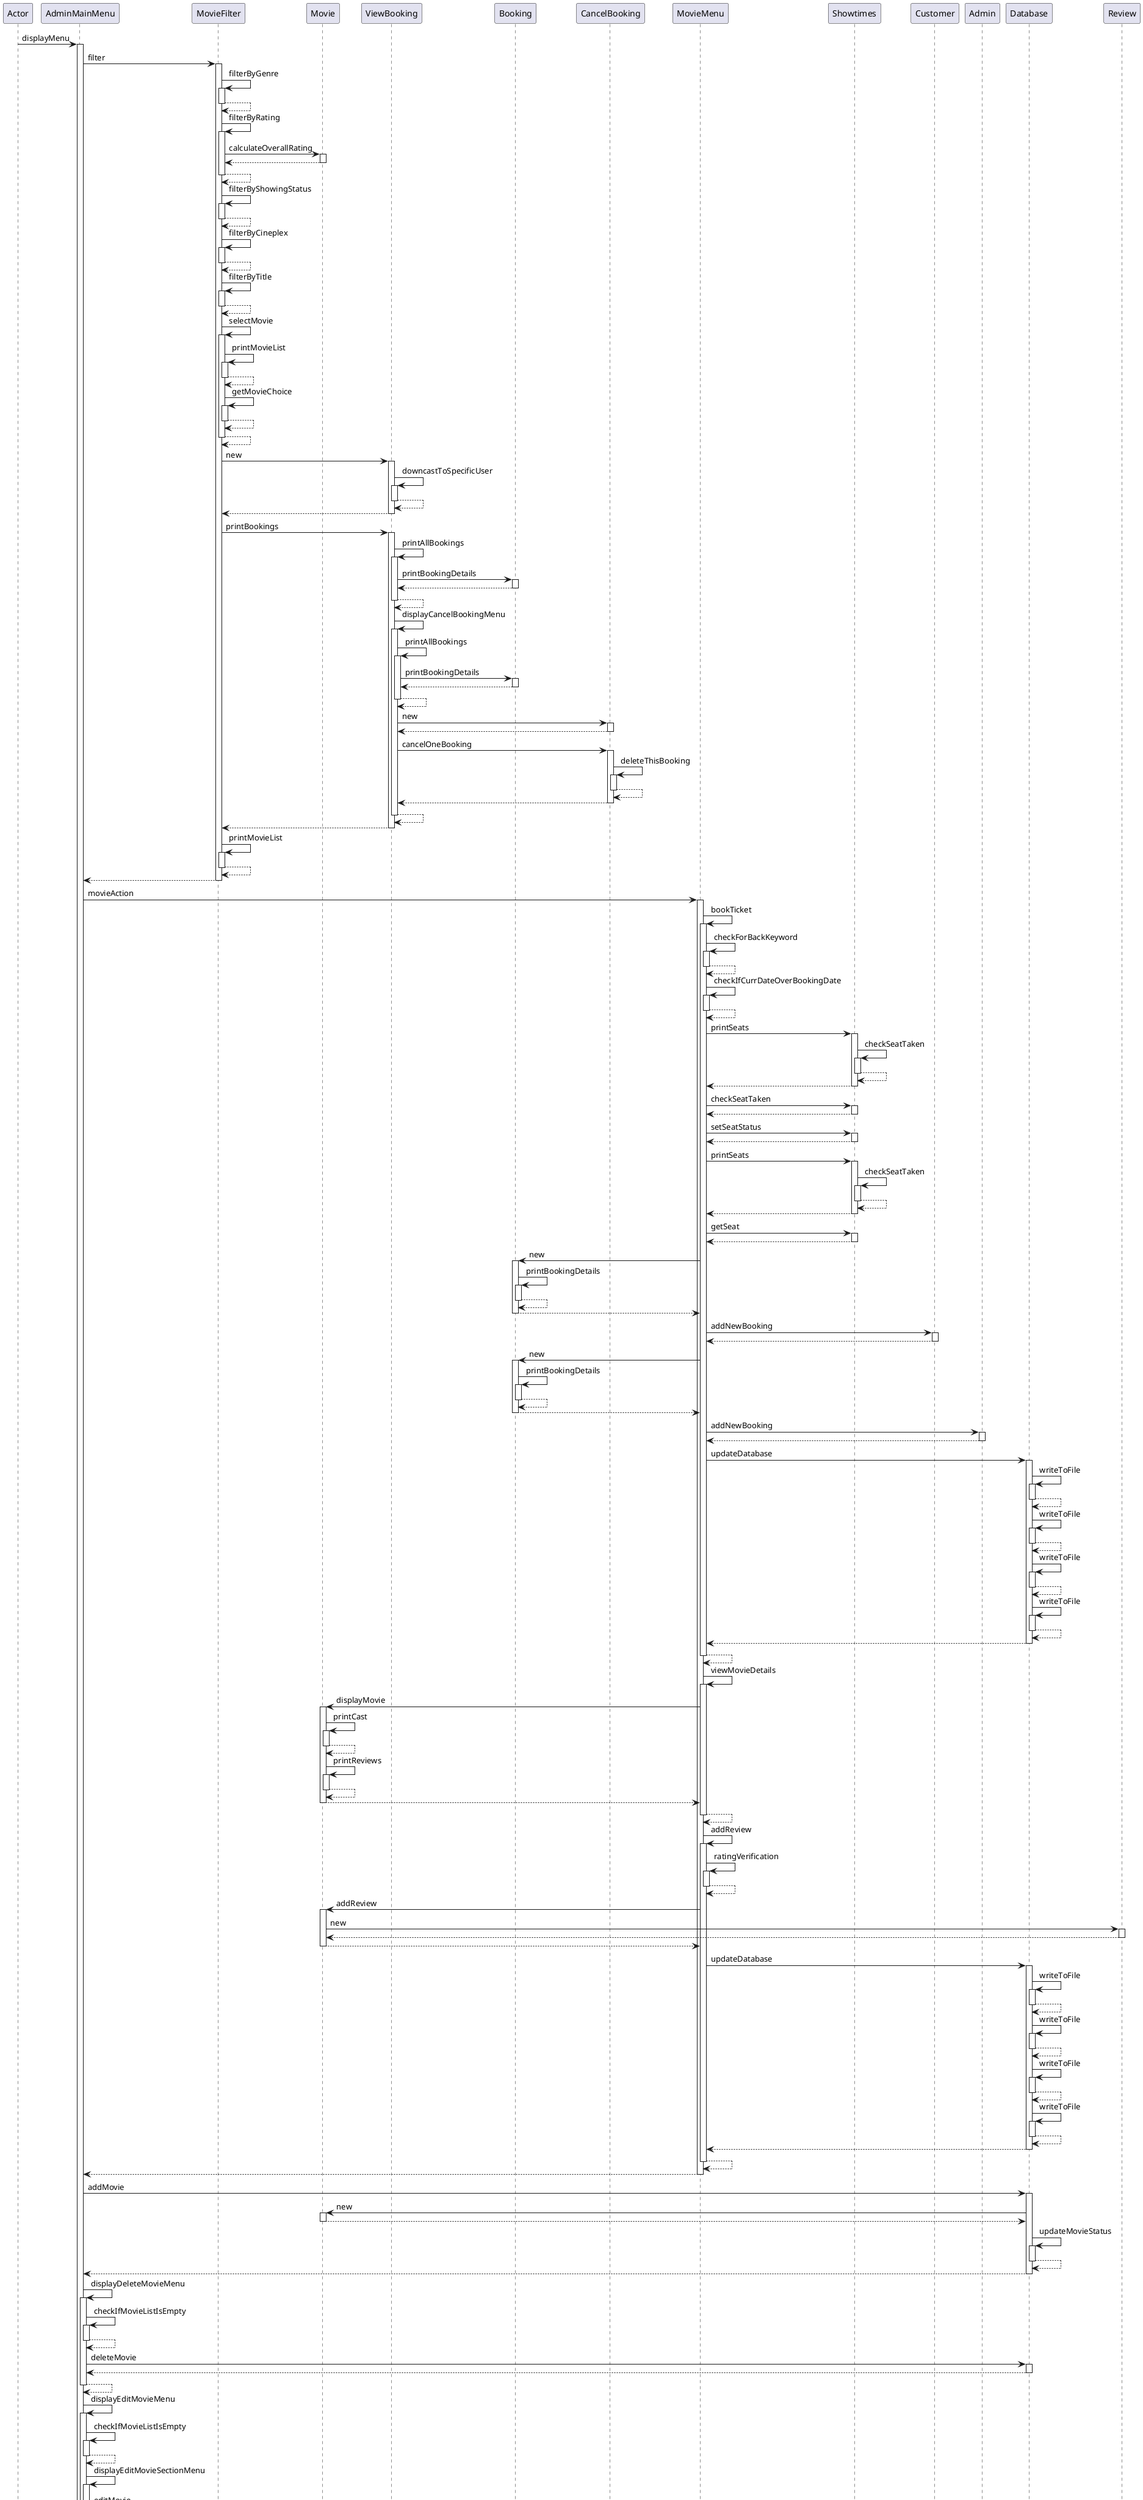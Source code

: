 @startuml
participant Actor
Actor -> AdminMainMenu : displayMenu
activate AdminMainMenu
AdminMainMenu -> MovieFilter : filter
activate MovieFilter
MovieFilter -> MovieFilter : filterByGenre
activate MovieFilter
MovieFilter --> MovieFilter
deactivate MovieFilter
MovieFilter -> MovieFilter : filterByRating
activate MovieFilter
MovieFilter -> Movie : calculateOverallRating
activate Movie
Movie --> MovieFilter
deactivate Movie
MovieFilter --> MovieFilter
deactivate MovieFilter
MovieFilter -> MovieFilter : filterByShowingStatus
activate MovieFilter
MovieFilter --> MovieFilter
deactivate MovieFilter
MovieFilter -> MovieFilter : filterByCineplex
activate MovieFilter
MovieFilter --> MovieFilter
deactivate MovieFilter
MovieFilter -> MovieFilter : filterByTitle
activate MovieFilter
MovieFilter --> MovieFilter
deactivate MovieFilter
MovieFilter -> MovieFilter : selectMovie
activate MovieFilter
MovieFilter -> MovieFilter : printMovieList
activate MovieFilter
MovieFilter --> MovieFilter
deactivate MovieFilter
MovieFilter -> MovieFilter : getMovieChoice
activate MovieFilter
MovieFilter --> MovieFilter
deactivate MovieFilter
MovieFilter --> MovieFilter
deactivate MovieFilter
MovieFilter -> ViewBooking : new
activate ViewBooking
ViewBooking -> ViewBooking : downcastToSpecificUser
activate ViewBooking
ViewBooking --> ViewBooking
deactivate ViewBooking
ViewBooking --> MovieFilter
deactivate ViewBooking
MovieFilter -> ViewBooking : printBookings
activate ViewBooking
ViewBooking -> ViewBooking : printAllBookings
activate ViewBooking
ViewBooking -> Booking : printBookingDetails
activate Booking
Booking --> ViewBooking
deactivate Booking
ViewBooking --> ViewBooking
deactivate ViewBooking
ViewBooking -> ViewBooking : displayCancelBookingMenu
activate ViewBooking
ViewBooking -> ViewBooking : printAllBookings
activate ViewBooking
ViewBooking -> Booking : printBookingDetails
activate Booking
Booking --> ViewBooking
deactivate Booking
ViewBooking --> ViewBooking
deactivate ViewBooking
ViewBooking -> CancelBooking : new
activate CancelBooking
CancelBooking --> ViewBooking
deactivate CancelBooking
ViewBooking -> CancelBooking : cancelOneBooking
activate CancelBooking
CancelBooking -> CancelBooking : deleteThisBooking
activate CancelBooking
CancelBooking --> CancelBooking
deactivate CancelBooking
CancelBooking --> ViewBooking
deactivate CancelBooking
ViewBooking --> ViewBooking
deactivate ViewBooking
ViewBooking --> MovieFilter
deactivate ViewBooking
MovieFilter -> MovieFilter : printMovieList
activate MovieFilter
MovieFilter --> MovieFilter
deactivate MovieFilter
MovieFilter --> AdminMainMenu
deactivate MovieFilter
AdminMainMenu -> MovieMenu : movieAction
activate MovieMenu
MovieMenu -> MovieMenu : bookTicket
activate MovieMenu
MovieMenu -> MovieMenu : checkForBackKeyword
activate MovieMenu
MovieMenu --> MovieMenu
deactivate MovieMenu
MovieMenu -> MovieMenu : checkIfCurrDateOverBookingDate
activate MovieMenu
MovieMenu --> MovieMenu
deactivate MovieMenu
MovieMenu -> Showtimes : printSeats
activate Showtimes
Showtimes -> Showtimes : checkSeatTaken
activate Showtimes
Showtimes --> Showtimes
deactivate Showtimes
Showtimes --> MovieMenu
deactivate Showtimes
MovieMenu -> Showtimes : checkSeatTaken
activate Showtimes
Showtimes --> MovieMenu
deactivate Showtimes
MovieMenu -> Showtimes : setSeatStatus
activate Showtimes
Showtimes --> MovieMenu
deactivate Showtimes
MovieMenu -> Showtimes : printSeats
activate Showtimes
Showtimes -> Showtimes : checkSeatTaken
activate Showtimes
Showtimes --> Showtimes
deactivate Showtimes
Showtimes --> MovieMenu
deactivate Showtimes
MovieMenu -> Showtimes : getSeat
activate Showtimes
Showtimes --> MovieMenu
deactivate Showtimes
MovieMenu -> Booking : new
activate Booking
Booking -> Booking : printBookingDetails
activate Booking
Booking --> Booking
deactivate Booking
Booking --> MovieMenu
deactivate Booking
MovieMenu -> Customer : addNewBooking
activate Customer
Customer --> MovieMenu
deactivate Customer
MovieMenu -> Booking : new
activate Booking
Booking -> Booking : printBookingDetails
activate Booking
Booking --> Booking
deactivate Booking
Booking --> MovieMenu
deactivate Booking
MovieMenu -> Admin : addNewBooking
activate Admin
Admin --> MovieMenu
deactivate Admin
MovieMenu -> Database : updateDatabase
activate Database
Database -> Database : writeToFile
activate Database
Database --> Database
deactivate Database
Database -> Database : writeToFile
activate Database
Database --> Database
deactivate Database
Database -> Database : writeToFile
activate Database
Database --> Database
deactivate Database
Database -> Database : writeToFile
activate Database
Database --> Database
deactivate Database
Database --> MovieMenu
deactivate Database
MovieMenu --> MovieMenu
deactivate MovieMenu
MovieMenu -> MovieMenu : viewMovieDetails
activate MovieMenu
MovieMenu -> Movie : displayMovie
activate Movie
Movie -> Movie : printCast
activate Movie
Movie --> Movie
deactivate Movie
Movie -> Movie : printReviews
activate Movie
Movie --> Movie
deactivate Movie
Movie --> MovieMenu
deactivate Movie
MovieMenu --> MovieMenu
deactivate MovieMenu
MovieMenu -> MovieMenu : addReview
activate MovieMenu
MovieMenu -> MovieMenu : ratingVerification
activate MovieMenu
MovieMenu --> MovieMenu
deactivate MovieMenu
MovieMenu -> Movie : addReview
activate Movie
Movie -> Review : new
activate Review
Review --> Movie
deactivate Review
Movie --> MovieMenu
deactivate Movie
MovieMenu -> Database : updateDatabase
activate Database
Database -> Database : writeToFile
activate Database
Database --> Database
deactivate Database
Database -> Database : writeToFile
activate Database
Database --> Database
deactivate Database
Database -> Database : writeToFile
activate Database
Database --> Database
deactivate Database
Database -> Database : writeToFile
activate Database
Database --> Database
deactivate Database
Database --> MovieMenu
deactivate Database
MovieMenu --> MovieMenu
deactivate MovieMenu
MovieMenu --> AdminMainMenu
deactivate MovieMenu
AdminMainMenu -> Database : addMovie
activate Database
Database -> Movie : new
activate Movie
Movie --> Database
deactivate Movie
Database -> Database : updateMovieStatus
activate Database
Database --> Database
deactivate Database
Database --> AdminMainMenu
deactivate Database
AdminMainMenu -> AdminMainMenu : displayDeleteMovieMenu
activate AdminMainMenu
AdminMainMenu -> AdminMainMenu : checkIfMovieListIsEmpty
activate AdminMainMenu
AdminMainMenu --> AdminMainMenu
deactivate AdminMainMenu
AdminMainMenu -> Database : deleteMovie
activate Database
Database --> AdminMainMenu
deactivate Database
AdminMainMenu --> AdminMainMenu
deactivate AdminMainMenu
AdminMainMenu -> AdminMainMenu : displayEditMovieMenu
activate AdminMainMenu
AdminMainMenu -> AdminMainMenu : checkIfMovieListIsEmpty
activate AdminMainMenu
AdminMainMenu --> AdminMainMenu
deactivate AdminMainMenu
AdminMainMenu -> AdminMainMenu : displayEditMovieSectionMenu
activate AdminMainMenu
AdminMainMenu -> Database : editMovie
activate Database
Database -> Database : updateMovieStatus
activate Database
Database --> Database
deactivate Database
Database --> AdminMainMenu
deactivate Database
AdminMainMenu --> AdminMainMenu
deactivate AdminMainMenu
AdminMainMenu --> AdminMainMenu
deactivate AdminMainMenu
return
@enduml